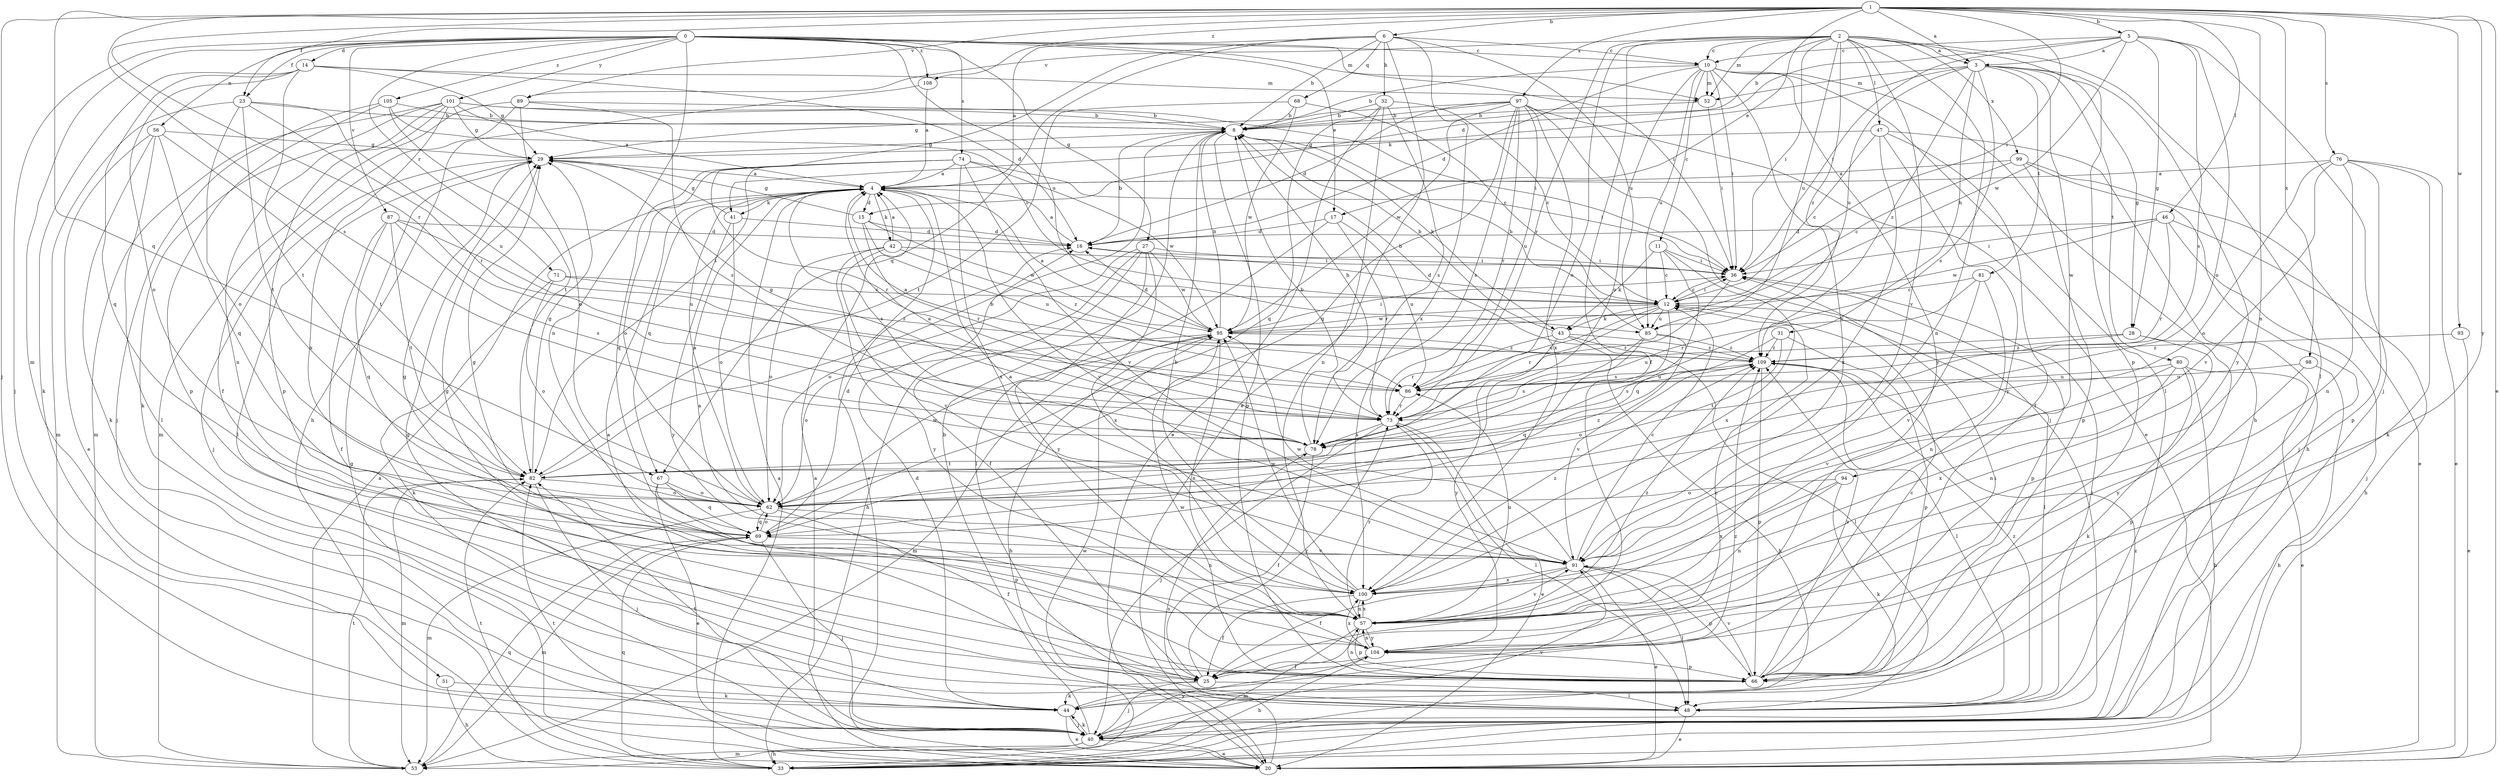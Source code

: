 strict digraph  {
0;
1;
2;
3;
4;
5;
6;
8;
10;
11;
12;
14;
15;
16;
17;
20;
23;
25;
27;
28;
29;
31;
32;
33;
36;
40;
41;
42;
43;
44;
46;
47;
48;
51;
52;
53;
56;
57;
62;
66;
67;
68;
69;
71;
73;
74;
76;
78;
80;
81;
82;
85;
86;
87;
89;
91;
93;
94;
95;
97;
98;
99;
100;
101;
104;
105;
108;
109;
0 -> 10  [label=c];
0 -> 14  [label=d];
0 -> 17  [label=e];
0 -> 23  [label=f];
0 -> 27  [label=g];
0 -> 36  [label=i];
0 -> 40  [label=j];
0 -> 51  [label=m];
0 -> 52  [label=m];
0 -> 56  [label=n];
0 -> 57  [label=n];
0 -> 71  [label=r];
0 -> 74  [label=s];
0 -> 85  [label=u];
0 -> 87  [label=v];
0 -> 101  [label=y];
0 -> 105  [label=z];
0 -> 108  [label=z];
1 -> 3  [label=a];
1 -> 5  [label=b];
1 -> 6  [label=b];
1 -> 17  [label=e];
1 -> 20  [label=e];
1 -> 23  [label=f];
1 -> 36  [label=i];
1 -> 40  [label=j];
1 -> 46  [label=l];
1 -> 57  [label=n];
1 -> 67  [label=q];
1 -> 73  [label=r];
1 -> 76  [label=s];
1 -> 78  [label=s];
1 -> 89  [label=v];
1 -> 93  [label=w];
1 -> 97  [label=x];
1 -> 98  [label=x];
1 -> 104  [label=y];
1 -> 108  [label=z];
2 -> 3  [label=a];
2 -> 8  [label=b];
2 -> 10  [label=c];
2 -> 25  [label=f];
2 -> 36  [label=i];
2 -> 47  [label=l];
2 -> 48  [label=l];
2 -> 52  [label=m];
2 -> 57  [label=n];
2 -> 62  [label=o];
2 -> 66  [label=p];
2 -> 73  [label=r];
2 -> 85  [label=u];
2 -> 89  [label=v];
2 -> 91  [label=v];
2 -> 99  [label=x];
2 -> 109  [label=z];
3 -> 28  [label=g];
3 -> 31  [label=h];
3 -> 41  [label=k];
3 -> 52  [label=m];
3 -> 78  [label=s];
3 -> 80  [label=t];
3 -> 81  [label=t];
3 -> 85  [label=u];
3 -> 94  [label=w];
3 -> 104  [label=y];
3 -> 109  [label=z];
4 -> 15  [label=d];
4 -> 20  [label=e];
4 -> 41  [label=k];
4 -> 42  [label=k];
4 -> 67  [label=q];
4 -> 78  [label=s];
4 -> 91  [label=v];
5 -> 3  [label=a];
5 -> 10  [label=c];
5 -> 15  [label=d];
5 -> 28  [label=g];
5 -> 36  [label=i];
5 -> 40  [label=j];
5 -> 62  [label=o];
5 -> 78  [label=s];
5 -> 95  [label=w];
6 -> 4  [label=a];
6 -> 8  [label=b];
6 -> 10  [label=c];
6 -> 20  [label=e];
6 -> 32  [label=h];
6 -> 67  [label=q];
6 -> 68  [label=q];
6 -> 82  [label=t];
6 -> 85  [label=u];
6 -> 100  [label=x];
8 -> 29  [label=g];
8 -> 43  [label=k];
8 -> 66  [label=p];
10 -> 8  [label=b];
10 -> 11  [label=c];
10 -> 16  [label=d];
10 -> 33  [label=h];
10 -> 36  [label=i];
10 -> 48  [label=l];
10 -> 52  [label=m];
10 -> 62  [label=o];
10 -> 85  [label=u];
10 -> 91  [label=v];
10 -> 104  [label=y];
11 -> 12  [label=c];
11 -> 36  [label=i];
11 -> 43  [label=k];
11 -> 69  [label=q];
11 -> 100  [label=x];
12 -> 16  [label=d];
12 -> 36  [label=i];
12 -> 43  [label=k];
12 -> 48  [label=l];
12 -> 73  [label=r];
12 -> 78  [label=s];
12 -> 85  [label=u];
12 -> 86  [label=u];
12 -> 95  [label=w];
14 -> 16  [label=d];
14 -> 29  [label=g];
14 -> 44  [label=k];
14 -> 52  [label=m];
14 -> 62  [label=o];
14 -> 69  [label=q];
14 -> 82  [label=t];
15 -> 16  [label=d];
15 -> 29  [label=g];
15 -> 73  [label=r];
15 -> 86  [label=u];
15 -> 95  [label=w];
16 -> 4  [label=a];
16 -> 8  [label=b];
16 -> 36  [label=i];
17 -> 16  [label=d];
17 -> 48  [label=l];
17 -> 73  [label=r];
17 -> 86  [label=u];
20 -> 4  [label=a];
20 -> 29  [label=g];
20 -> 78  [label=s];
20 -> 82  [label=t];
20 -> 95  [label=w];
23 -> 8  [label=b];
23 -> 53  [label=m];
23 -> 62  [label=o];
23 -> 73  [label=r];
23 -> 82  [label=t];
23 -> 86  [label=u];
25 -> 4  [label=a];
25 -> 12  [label=c];
25 -> 40  [label=j];
25 -> 44  [label=k];
25 -> 48  [label=l];
25 -> 73  [label=r];
27 -> 25  [label=f];
27 -> 33  [label=h];
27 -> 36  [label=i];
27 -> 62  [label=o];
27 -> 95  [label=w];
27 -> 100  [label=x];
27 -> 104  [label=y];
28 -> 57  [label=n];
28 -> 86  [label=u];
28 -> 104  [label=y];
28 -> 109  [label=z];
29 -> 4  [label=a];
29 -> 40  [label=j];
29 -> 48  [label=l];
31 -> 66  [label=p];
31 -> 78  [label=s];
31 -> 82  [label=t];
31 -> 109  [label=z];
32 -> 8  [label=b];
32 -> 12  [label=c];
32 -> 20  [label=e];
32 -> 57  [label=n];
32 -> 69  [label=q];
32 -> 78  [label=s];
33 -> 4  [label=a];
33 -> 69  [label=q];
33 -> 82  [label=t];
36 -> 12  [label=c];
36 -> 66  [label=p];
36 -> 73  [label=r];
40 -> 8  [label=b];
40 -> 20  [label=e];
40 -> 33  [label=h];
40 -> 44  [label=k];
40 -> 53  [label=m];
40 -> 82  [label=t];
40 -> 91  [label=v];
40 -> 104  [label=y];
40 -> 109  [label=z];
41 -> 16  [label=d];
41 -> 29  [label=g];
41 -> 62  [label=o];
41 -> 104  [label=y];
42 -> 4  [label=a];
42 -> 36  [label=i];
42 -> 62  [label=o];
42 -> 91  [label=v];
42 -> 104  [label=y];
42 -> 109  [label=z];
43 -> 8  [label=b];
43 -> 33  [label=h];
43 -> 48  [label=l];
43 -> 73  [label=r];
43 -> 104  [label=y];
43 -> 109  [label=z];
44 -> 16  [label=d];
44 -> 20  [label=e];
44 -> 40  [label=j];
44 -> 109  [label=z];
46 -> 16  [label=d];
46 -> 33  [label=h];
46 -> 36  [label=i];
46 -> 40  [label=j];
46 -> 73  [label=r];
46 -> 95  [label=w];
47 -> 12  [label=c];
47 -> 25  [label=f];
47 -> 29  [label=g];
47 -> 33  [label=h];
47 -> 100  [label=x];
47 -> 104  [label=y];
48 -> 20  [label=e];
48 -> 29  [label=g];
48 -> 36  [label=i];
48 -> 109  [label=z];
51 -> 33  [label=h];
51 -> 44  [label=k];
52 -> 8  [label=b];
52 -> 36  [label=i];
53 -> 4  [label=a];
53 -> 69  [label=q];
53 -> 82  [label=t];
56 -> 20  [label=e];
56 -> 29  [label=g];
56 -> 44  [label=k];
56 -> 48  [label=l];
56 -> 69  [label=q];
56 -> 82  [label=t];
57 -> 4  [label=a];
57 -> 29  [label=g];
57 -> 53  [label=m];
57 -> 66  [label=p];
57 -> 73  [label=r];
57 -> 86  [label=u];
57 -> 91  [label=v];
57 -> 100  [label=x];
57 -> 104  [label=y];
57 -> 109  [label=z];
62 -> 4  [label=a];
62 -> 25  [label=f];
62 -> 53  [label=m];
62 -> 57  [label=n];
62 -> 69  [label=q];
62 -> 95  [label=w];
66 -> 12  [label=c];
66 -> 36  [label=i];
66 -> 57  [label=n];
66 -> 91  [label=v];
66 -> 95  [label=w];
66 -> 109  [label=z];
67 -> 20  [label=e];
67 -> 62  [label=o];
67 -> 66  [label=p];
67 -> 69  [label=q];
68 -> 8  [label=b];
68 -> 12  [label=c];
68 -> 82  [label=t];
68 -> 95  [label=w];
69 -> 16  [label=d];
69 -> 40  [label=j];
69 -> 53  [label=m];
69 -> 62  [label=o];
69 -> 91  [label=v];
71 -> 12  [label=c];
71 -> 44  [label=k];
71 -> 62  [label=o];
71 -> 109  [label=z];
73 -> 8  [label=b];
73 -> 20  [label=e];
73 -> 29  [label=g];
73 -> 40  [label=j];
73 -> 48  [label=l];
73 -> 78  [label=s];
74 -> 4  [label=a];
74 -> 36  [label=i];
74 -> 62  [label=o];
74 -> 69  [label=q];
74 -> 73  [label=r];
74 -> 91  [label=v];
74 -> 95  [label=w];
74 -> 100  [label=x];
76 -> 4  [label=a];
76 -> 20  [label=e];
76 -> 44  [label=k];
76 -> 57  [label=n];
76 -> 62  [label=o];
76 -> 66  [label=p];
76 -> 91  [label=v];
78 -> 4  [label=a];
78 -> 8  [label=b];
78 -> 25  [label=f];
78 -> 82  [label=t];
80 -> 20  [label=e];
80 -> 33  [label=h];
80 -> 44  [label=k];
80 -> 86  [label=u];
80 -> 91  [label=v];
80 -> 100  [label=x];
81 -> 12  [label=c];
81 -> 57  [label=n];
81 -> 73  [label=r];
81 -> 91  [label=v];
82 -> 8  [label=b];
82 -> 29  [label=g];
82 -> 40  [label=j];
82 -> 53  [label=m];
82 -> 62  [label=o];
82 -> 109  [label=z];
85 -> 8  [label=b];
85 -> 69  [label=q];
85 -> 78  [label=s];
85 -> 91  [label=v];
85 -> 109  [label=z];
86 -> 4  [label=a];
86 -> 73  [label=r];
87 -> 16  [label=d];
87 -> 25  [label=f];
87 -> 69  [label=q];
87 -> 78  [label=s];
87 -> 82  [label=t];
87 -> 86  [label=u];
89 -> 8  [label=b];
89 -> 25  [label=f];
89 -> 53  [label=m];
89 -> 62  [label=o];
89 -> 78  [label=s];
91 -> 4  [label=a];
91 -> 12  [label=c];
91 -> 20  [label=e];
91 -> 25  [label=f];
91 -> 29  [label=g];
91 -> 48  [label=l];
91 -> 66  [label=p];
91 -> 95  [label=w];
91 -> 100  [label=x];
93 -> 20  [label=e];
93 -> 109  [label=z];
94 -> 44  [label=k];
94 -> 57  [label=n];
94 -> 62  [label=o];
94 -> 100  [label=x];
95 -> 4  [label=a];
95 -> 8  [label=b];
95 -> 16  [label=d];
95 -> 33  [label=h];
95 -> 36  [label=i];
95 -> 53  [label=m];
95 -> 57  [label=n];
95 -> 62  [label=o];
95 -> 109  [label=z];
97 -> 8  [label=b];
97 -> 16  [label=d];
97 -> 20  [label=e];
97 -> 29  [label=g];
97 -> 40  [label=j];
97 -> 69  [label=q];
97 -> 73  [label=r];
97 -> 78  [label=s];
97 -> 86  [label=u];
97 -> 95  [label=w];
97 -> 100  [label=x];
98 -> 33  [label=h];
98 -> 66  [label=p];
98 -> 86  [label=u];
99 -> 4  [label=a];
99 -> 12  [label=c];
99 -> 20  [label=e];
99 -> 40  [label=j];
99 -> 66  [label=p];
100 -> 8  [label=b];
100 -> 25  [label=f];
100 -> 29  [label=g];
100 -> 57  [label=n];
100 -> 95  [label=w];
100 -> 109  [label=z];
101 -> 4  [label=a];
101 -> 8  [label=b];
101 -> 29  [label=g];
101 -> 36  [label=i];
101 -> 44  [label=k];
101 -> 53  [label=m];
101 -> 57  [label=n];
101 -> 66  [label=p];
101 -> 100  [label=x];
104 -> 25  [label=f];
104 -> 33  [label=h];
104 -> 57  [label=n];
104 -> 66  [label=p];
104 -> 100  [label=x];
105 -> 8  [label=b];
105 -> 12  [label=c];
105 -> 40  [label=j];
105 -> 66  [label=p];
105 -> 82  [label=t];
108 -> 4  [label=a];
108 -> 33  [label=h];
109 -> 8  [label=b];
109 -> 48  [label=l];
109 -> 62  [label=o];
109 -> 66  [label=p];
109 -> 86  [label=u];
}
